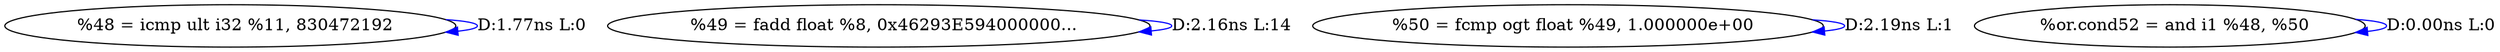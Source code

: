 digraph {
Node0x253d410[label="  %48 = icmp ult i32 %11, 830472192"];
Node0x253d410 -> Node0x253d410[label="D:1.77ns L:0",color=blue];
Node0x253d4f0[label="  %49 = fadd float %8, 0x46293E594000000..."];
Node0x253d4f0 -> Node0x253d4f0[label="D:2.16ns L:14",color=blue];
Node0x253d5d0[label="  %50 = fcmp ogt float %49, 1.000000e+00"];
Node0x253d5d0 -> Node0x253d5d0[label="D:2.19ns L:1",color=blue];
Node0x253d6b0[label="  %or.cond52 = and i1 %48, %50"];
Node0x253d6b0 -> Node0x253d6b0[label="D:0.00ns L:0",color=blue];
}

